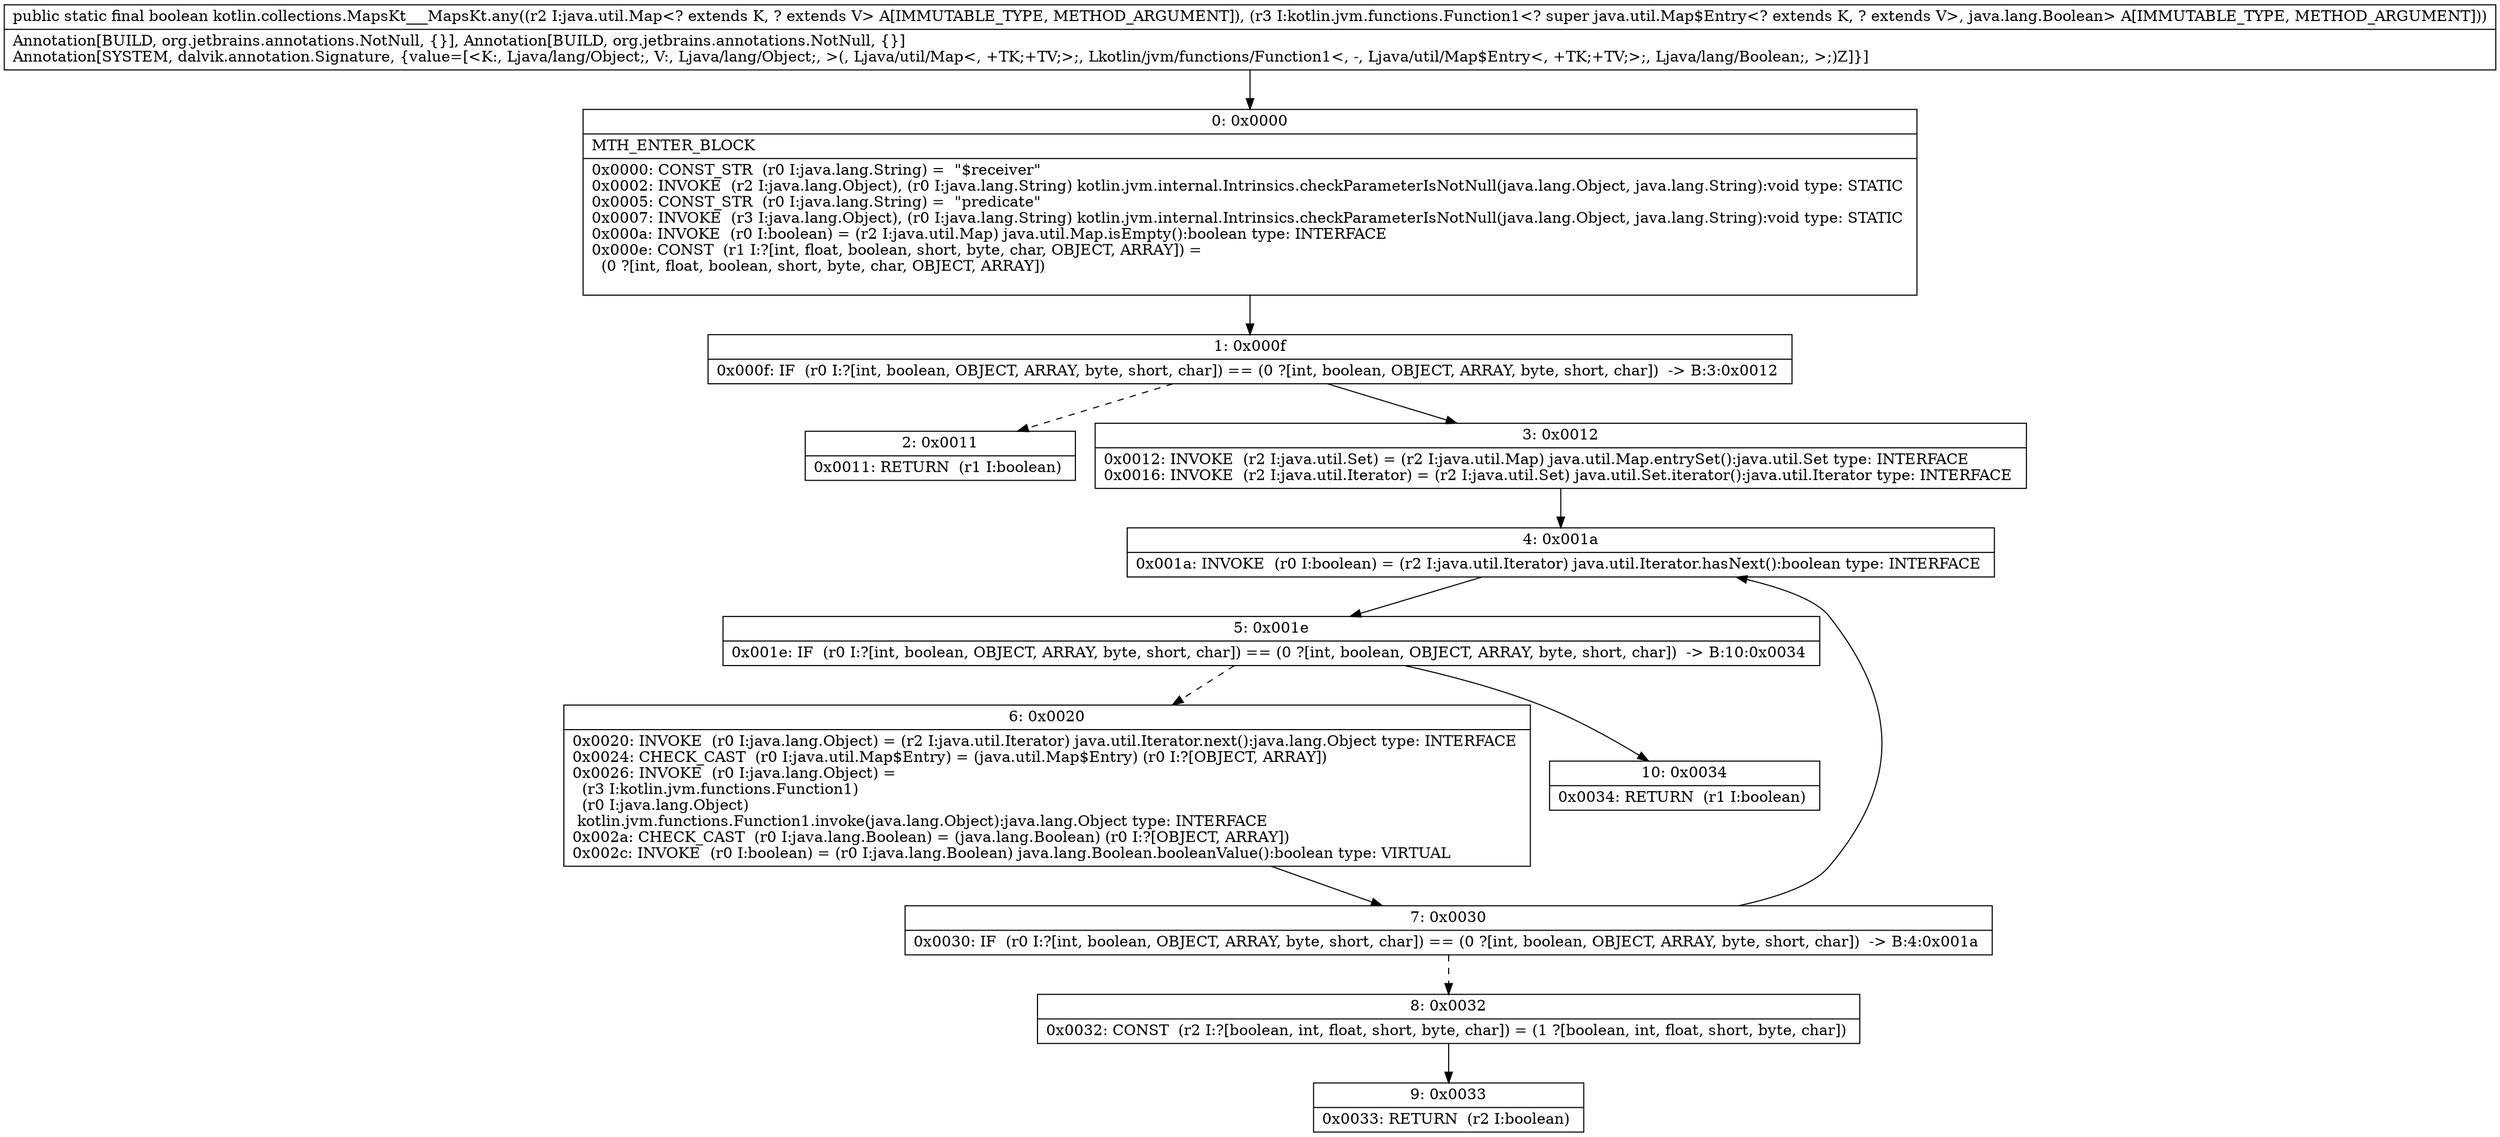 digraph "CFG forkotlin.collections.MapsKt___MapsKt.any(Ljava\/util\/Map;Lkotlin\/jvm\/functions\/Function1;)Z" {
Node_0 [shape=record,label="{0\:\ 0x0000|MTH_ENTER_BLOCK\l|0x0000: CONST_STR  (r0 I:java.lang.String) =  \"$receiver\" \l0x0002: INVOKE  (r2 I:java.lang.Object), (r0 I:java.lang.String) kotlin.jvm.internal.Intrinsics.checkParameterIsNotNull(java.lang.Object, java.lang.String):void type: STATIC \l0x0005: CONST_STR  (r0 I:java.lang.String) =  \"predicate\" \l0x0007: INVOKE  (r3 I:java.lang.Object), (r0 I:java.lang.String) kotlin.jvm.internal.Intrinsics.checkParameterIsNotNull(java.lang.Object, java.lang.String):void type: STATIC \l0x000a: INVOKE  (r0 I:boolean) = (r2 I:java.util.Map) java.util.Map.isEmpty():boolean type: INTERFACE \l0x000e: CONST  (r1 I:?[int, float, boolean, short, byte, char, OBJECT, ARRAY]) = \l  (0 ?[int, float, boolean, short, byte, char, OBJECT, ARRAY])\l \l}"];
Node_1 [shape=record,label="{1\:\ 0x000f|0x000f: IF  (r0 I:?[int, boolean, OBJECT, ARRAY, byte, short, char]) == (0 ?[int, boolean, OBJECT, ARRAY, byte, short, char])  \-\> B:3:0x0012 \l}"];
Node_2 [shape=record,label="{2\:\ 0x0011|0x0011: RETURN  (r1 I:boolean) \l}"];
Node_3 [shape=record,label="{3\:\ 0x0012|0x0012: INVOKE  (r2 I:java.util.Set) = (r2 I:java.util.Map) java.util.Map.entrySet():java.util.Set type: INTERFACE \l0x0016: INVOKE  (r2 I:java.util.Iterator) = (r2 I:java.util.Set) java.util.Set.iterator():java.util.Iterator type: INTERFACE \l}"];
Node_4 [shape=record,label="{4\:\ 0x001a|0x001a: INVOKE  (r0 I:boolean) = (r2 I:java.util.Iterator) java.util.Iterator.hasNext():boolean type: INTERFACE \l}"];
Node_5 [shape=record,label="{5\:\ 0x001e|0x001e: IF  (r0 I:?[int, boolean, OBJECT, ARRAY, byte, short, char]) == (0 ?[int, boolean, OBJECT, ARRAY, byte, short, char])  \-\> B:10:0x0034 \l}"];
Node_6 [shape=record,label="{6\:\ 0x0020|0x0020: INVOKE  (r0 I:java.lang.Object) = (r2 I:java.util.Iterator) java.util.Iterator.next():java.lang.Object type: INTERFACE \l0x0024: CHECK_CAST  (r0 I:java.util.Map$Entry) = (java.util.Map$Entry) (r0 I:?[OBJECT, ARRAY]) \l0x0026: INVOKE  (r0 I:java.lang.Object) = \l  (r3 I:kotlin.jvm.functions.Function1)\l  (r0 I:java.lang.Object)\l kotlin.jvm.functions.Function1.invoke(java.lang.Object):java.lang.Object type: INTERFACE \l0x002a: CHECK_CAST  (r0 I:java.lang.Boolean) = (java.lang.Boolean) (r0 I:?[OBJECT, ARRAY]) \l0x002c: INVOKE  (r0 I:boolean) = (r0 I:java.lang.Boolean) java.lang.Boolean.booleanValue():boolean type: VIRTUAL \l}"];
Node_7 [shape=record,label="{7\:\ 0x0030|0x0030: IF  (r0 I:?[int, boolean, OBJECT, ARRAY, byte, short, char]) == (0 ?[int, boolean, OBJECT, ARRAY, byte, short, char])  \-\> B:4:0x001a \l}"];
Node_8 [shape=record,label="{8\:\ 0x0032|0x0032: CONST  (r2 I:?[boolean, int, float, short, byte, char]) = (1 ?[boolean, int, float, short, byte, char]) \l}"];
Node_9 [shape=record,label="{9\:\ 0x0033|0x0033: RETURN  (r2 I:boolean) \l}"];
Node_10 [shape=record,label="{10\:\ 0x0034|0x0034: RETURN  (r1 I:boolean) \l}"];
MethodNode[shape=record,label="{public static final boolean kotlin.collections.MapsKt___MapsKt.any((r2 I:java.util.Map\<? extends K, ? extends V\> A[IMMUTABLE_TYPE, METHOD_ARGUMENT]), (r3 I:kotlin.jvm.functions.Function1\<? super java.util.Map$Entry\<? extends K, ? extends V\>, java.lang.Boolean\> A[IMMUTABLE_TYPE, METHOD_ARGUMENT]))  | Annotation[BUILD, org.jetbrains.annotations.NotNull, \{\}], Annotation[BUILD, org.jetbrains.annotations.NotNull, \{\}]\lAnnotation[SYSTEM, dalvik.annotation.Signature, \{value=[\<K:, Ljava\/lang\/Object;, V:, Ljava\/lang\/Object;, \>(, Ljava\/util\/Map\<, +TK;+TV;\>;, Lkotlin\/jvm\/functions\/Function1\<, \-, Ljava\/util\/Map$Entry\<, +TK;+TV;\>;, Ljava\/lang\/Boolean;, \>;)Z]\}]\l}"];
MethodNode -> Node_0;
Node_0 -> Node_1;
Node_1 -> Node_2[style=dashed];
Node_1 -> Node_3;
Node_3 -> Node_4;
Node_4 -> Node_5;
Node_5 -> Node_6[style=dashed];
Node_5 -> Node_10;
Node_6 -> Node_7;
Node_7 -> Node_4;
Node_7 -> Node_8[style=dashed];
Node_8 -> Node_9;
}

